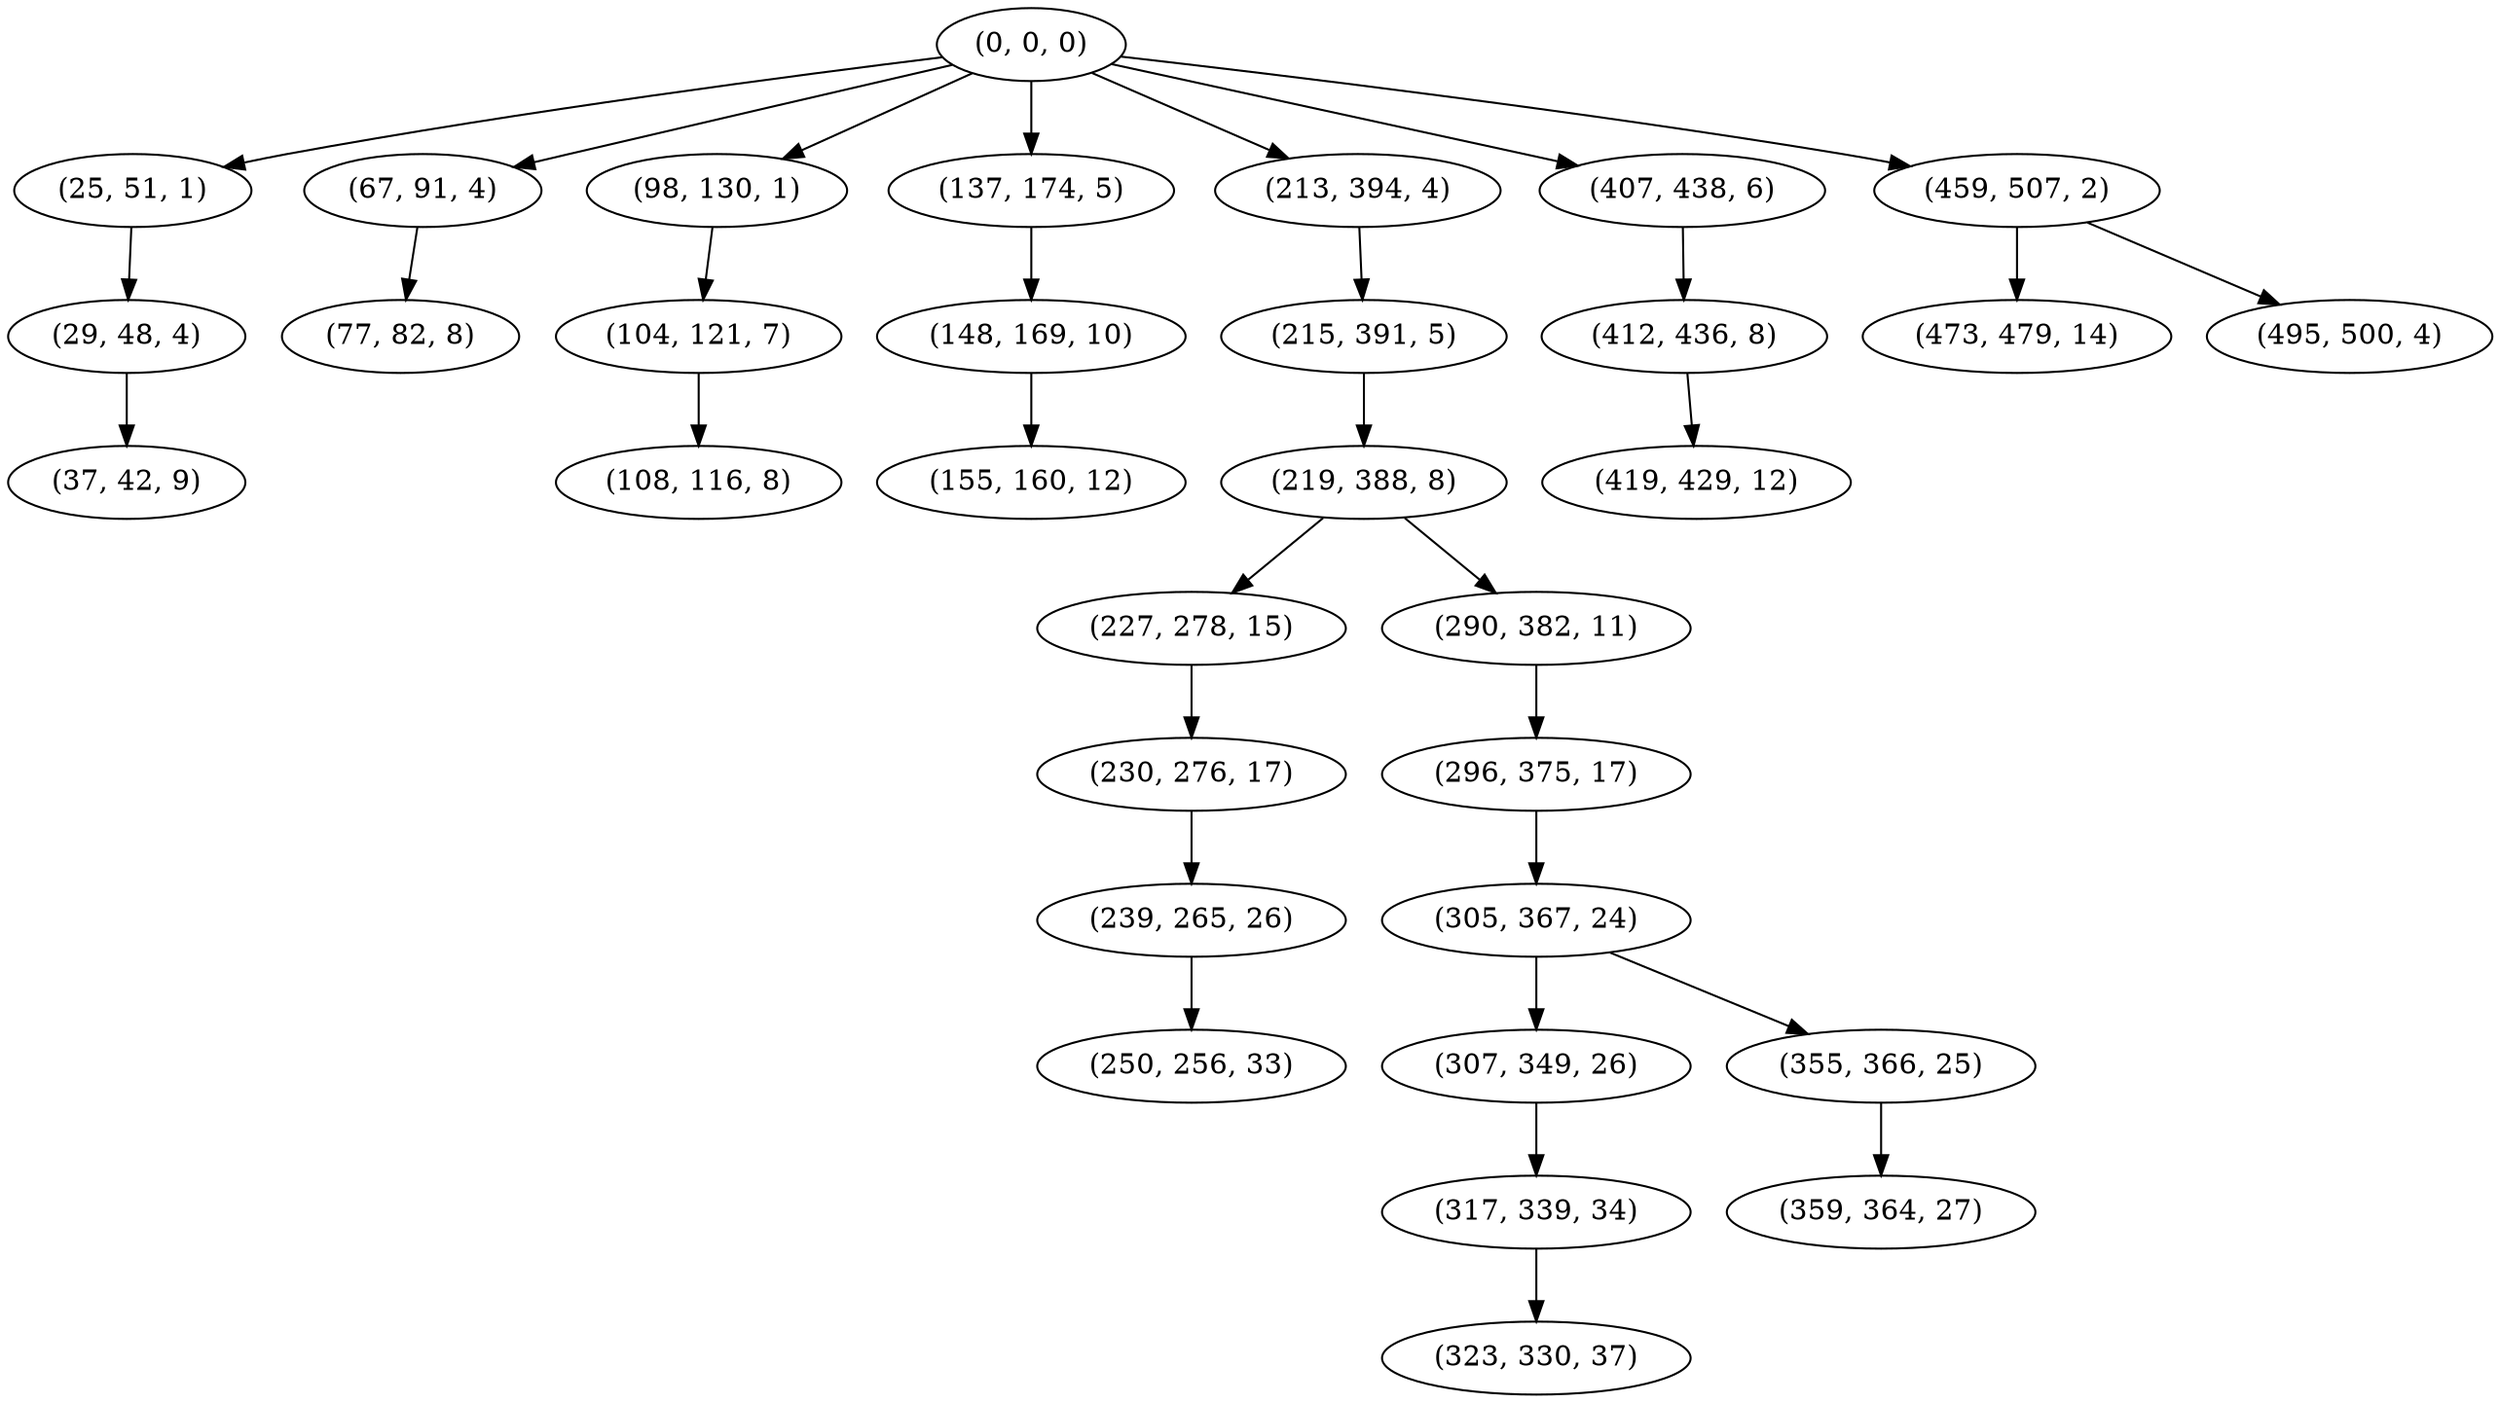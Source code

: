 digraph tree {
    "(0, 0, 0)";
    "(25, 51, 1)";
    "(29, 48, 4)";
    "(37, 42, 9)";
    "(67, 91, 4)";
    "(77, 82, 8)";
    "(98, 130, 1)";
    "(104, 121, 7)";
    "(108, 116, 8)";
    "(137, 174, 5)";
    "(148, 169, 10)";
    "(155, 160, 12)";
    "(213, 394, 4)";
    "(215, 391, 5)";
    "(219, 388, 8)";
    "(227, 278, 15)";
    "(230, 276, 17)";
    "(239, 265, 26)";
    "(250, 256, 33)";
    "(290, 382, 11)";
    "(296, 375, 17)";
    "(305, 367, 24)";
    "(307, 349, 26)";
    "(317, 339, 34)";
    "(323, 330, 37)";
    "(355, 366, 25)";
    "(359, 364, 27)";
    "(407, 438, 6)";
    "(412, 436, 8)";
    "(419, 429, 12)";
    "(459, 507, 2)";
    "(473, 479, 14)";
    "(495, 500, 4)";
    "(0, 0, 0)" -> "(25, 51, 1)";
    "(0, 0, 0)" -> "(67, 91, 4)";
    "(0, 0, 0)" -> "(98, 130, 1)";
    "(0, 0, 0)" -> "(137, 174, 5)";
    "(0, 0, 0)" -> "(213, 394, 4)";
    "(0, 0, 0)" -> "(407, 438, 6)";
    "(0, 0, 0)" -> "(459, 507, 2)";
    "(25, 51, 1)" -> "(29, 48, 4)";
    "(29, 48, 4)" -> "(37, 42, 9)";
    "(67, 91, 4)" -> "(77, 82, 8)";
    "(98, 130, 1)" -> "(104, 121, 7)";
    "(104, 121, 7)" -> "(108, 116, 8)";
    "(137, 174, 5)" -> "(148, 169, 10)";
    "(148, 169, 10)" -> "(155, 160, 12)";
    "(213, 394, 4)" -> "(215, 391, 5)";
    "(215, 391, 5)" -> "(219, 388, 8)";
    "(219, 388, 8)" -> "(227, 278, 15)";
    "(219, 388, 8)" -> "(290, 382, 11)";
    "(227, 278, 15)" -> "(230, 276, 17)";
    "(230, 276, 17)" -> "(239, 265, 26)";
    "(239, 265, 26)" -> "(250, 256, 33)";
    "(290, 382, 11)" -> "(296, 375, 17)";
    "(296, 375, 17)" -> "(305, 367, 24)";
    "(305, 367, 24)" -> "(307, 349, 26)";
    "(305, 367, 24)" -> "(355, 366, 25)";
    "(307, 349, 26)" -> "(317, 339, 34)";
    "(317, 339, 34)" -> "(323, 330, 37)";
    "(355, 366, 25)" -> "(359, 364, 27)";
    "(407, 438, 6)" -> "(412, 436, 8)";
    "(412, 436, 8)" -> "(419, 429, 12)";
    "(459, 507, 2)" -> "(473, 479, 14)";
    "(459, 507, 2)" -> "(495, 500, 4)";
}
